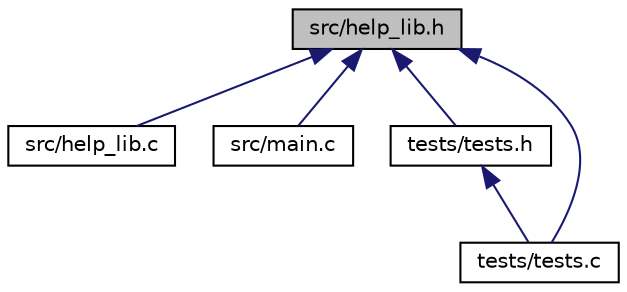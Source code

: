 digraph "src/help_lib.h"
{
  edge [fontname="Helvetica",fontsize="10",labelfontname="Helvetica",labelfontsize="10"];
  node [fontname="Helvetica",fontsize="10",shape=record];
  Node2 [label="src/help_lib.h",height=0.2,width=0.4,color="black", fillcolor="grey75", style="filled", fontcolor="black"];
  Node2 -> Node3 [dir="back",color="midnightblue",fontsize="10",style="solid",fontname="Helvetica"];
  Node3 [label="src/help_lib.c",height=0.2,width=0.4,color="black", fillcolor="white", style="filled",URL="$help__lib_8c.html",tooltip="Realization of methods for helping functions in main and tests. "];
  Node2 -> Node4 [dir="back",color="midnightblue",fontsize="10",style="solid",fontname="Helvetica"];
  Node4 [label="src/main.c",height=0.2,width=0.4,color="black", fillcolor="white", style="filled",URL="$main_8c.html",tooltip="Sorted strings of ../sources/source.txt. "];
  Node2 -> Node5 [dir="back",color="midnightblue",fontsize="10",style="solid",fontname="Helvetica"];
  Node5 [label="tests/tests.h",height=0.2,width=0.4,color="black", fillcolor="white", style="filled",URL="$tests_8h.html",tooltip="Headers of methods for testing. "];
  Node5 -> Node6 [dir="back",color="midnightblue",fontsize="10",style="solid",fontname="Helvetica"];
  Node6 [label="tests/tests.c",height=0.2,width=0.4,color="black", fillcolor="white", style="filled",URL="$tests_8c.html",tooltip="Run all tests from tests.h. "];
  Node2 -> Node6 [dir="back",color="midnightblue",fontsize="10",style="solid",fontname="Helvetica"];
}
